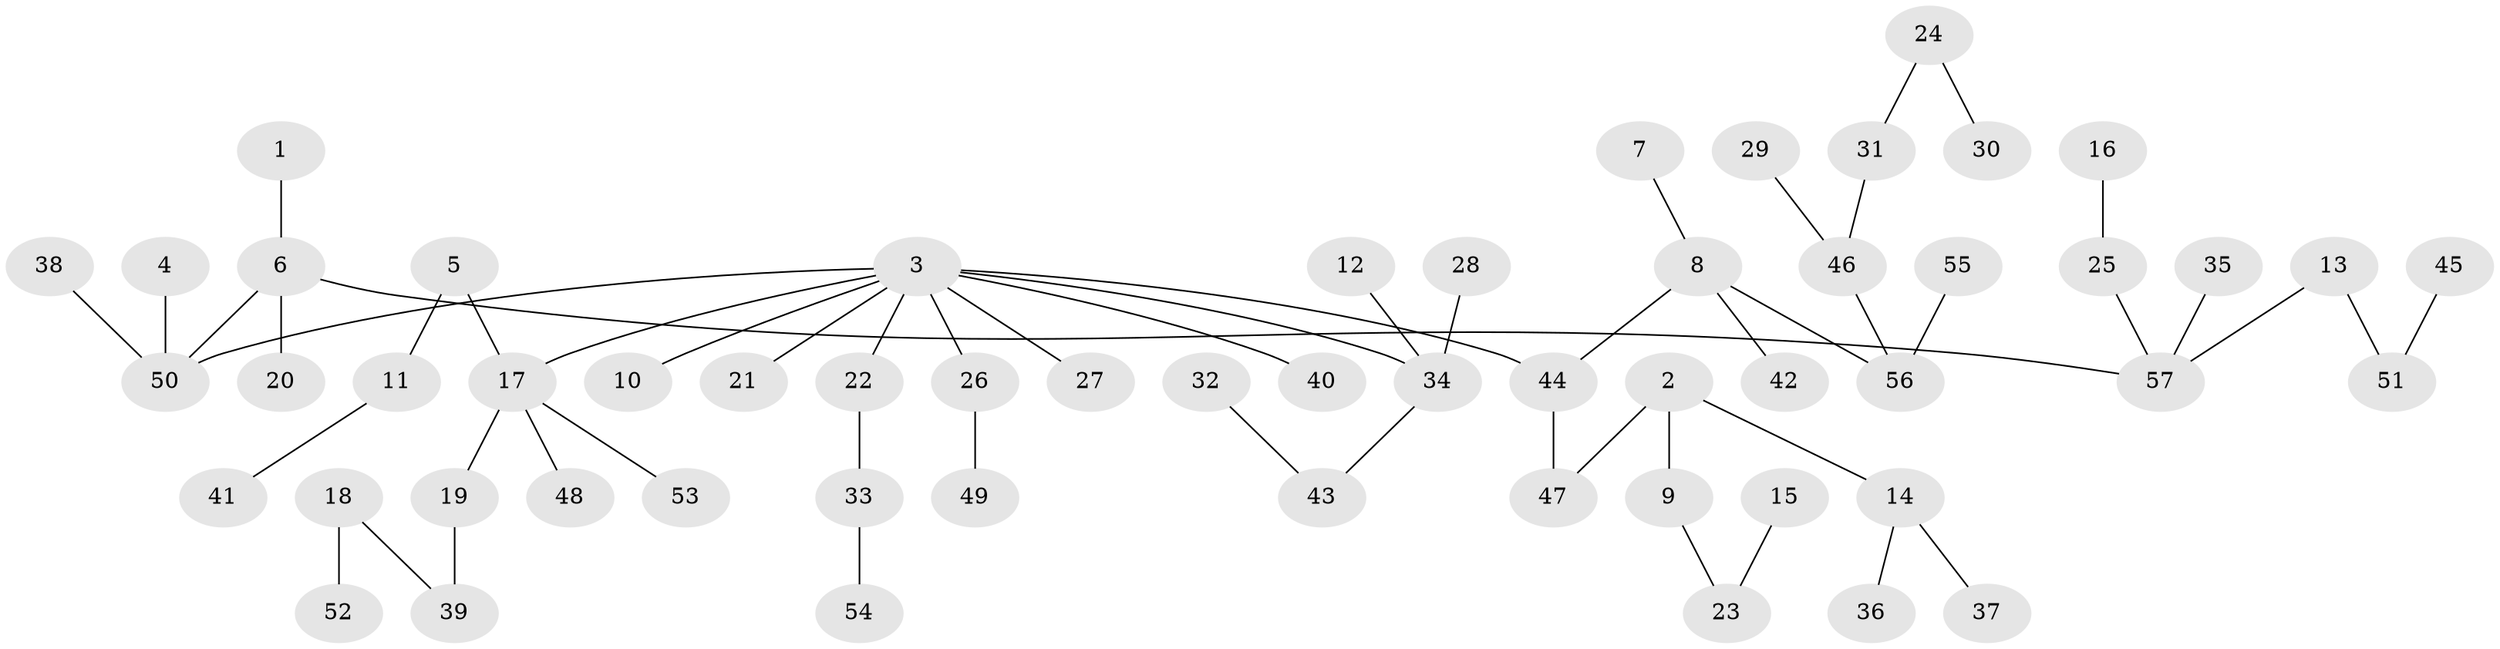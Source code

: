 // original degree distribution, {8: 0.008771929824561403, 5: 0.03508771929824561, 6: 0.02631578947368421, 4: 0.043859649122807015, 1: 0.4824561403508772, 2: 0.2894736842105263, 3: 0.11403508771929824}
// Generated by graph-tools (version 1.1) at 2025/37/03/04/25 23:37:30]
// undirected, 57 vertices, 56 edges
graph export_dot {
  node [color=gray90,style=filled];
  1;
  2;
  3;
  4;
  5;
  6;
  7;
  8;
  9;
  10;
  11;
  12;
  13;
  14;
  15;
  16;
  17;
  18;
  19;
  20;
  21;
  22;
  23;
  24;
  25;
  26;
  27;
  28;
  29;
  30;
  31;
  32;
  33;
  34;
  35;
  36;
  37;
  38;
  39;
  40;
  41;
  42;
  43;
  44;
  45;
  46;
  47;
  48;
  49;
  50;
  51;
  52;
  53;
  54;
  55;
  56;
  57;
  1 -- 6 [weight=1.0];
  2 -- 9 [weight=1.0];
  2 -- 14 [weight=1.0];
  2 -- 47 [weight=1.0];
  3 -- 10 [weight=1.0];
  3 -- 17 [weight=1.0];
  3 -- 21 [weight=1.0];
  3 -- 22 [weight=1.0];
  3 -- 26 [weight=1.0];
  3 -- 27 [weight=1.0];
  3 -- 34 [weight=1.0];
  3 -- 40 [weight=1.0];
  3 -- 44 [weight=1.0];
  3 -- 50 [weight=1.0];
  4 -- 50 [weight=1.0];
  5 -- 11 [weight=1.0];
  5 -- 17 [weight=1.0];
  6 -- 20 [weight=1.0];
  6 -- 50 [weight=1.0];
  6 -- 57 [weight=1.0];
  7 -- 8 [weight=1.0];
  8 -- 42 [weight=1.0];
  8 -- 44 [weight=1.0];
  8 -- 56 [weight=1.0];
  9 -- 23 [weight=1.0];
  11 -- 41 [weight=1.0];
  12 -- 34 [weight=1.0];
  13 -- 51 [weight=1.0];
  13 -- 57 [weight=1.0];
  14 -- 36 [weight=1.0];
  14 -- 37 [weight=1.0];
  15 -- 23 [weight=1.0];
  16 -- 25 [weight=1.0];
  17 -- 19 [weight=1.0];
  17 -- 48 [weight=1.0];
  17 -- 53 [weight=1.0];
  18 -- 39 [weight=1.0];
  18 -- 52 [weight=1.0];
  19 -- 39 [weight=1.0];
  22 -- 33 [weight=1.0];
  24 -- 30 [weight=1.0];
  24 -- 31 [weight=1.0];
  25 -- 57 [weight=1.0];
  26 -- 49 [weight=1.0];
  28 -- 34 [weight=1.0];
  29 -- 46 [weight=1.0];
  31 -- 46 [weight=1.0];
  32 -- 43 [weight=1.0];
  33 -- 54 [weight=1.0];
  34 -- 43 [weight=1.0];
  35 -- 57 [weight=1.0];
  38 -- 50 [weight=1.0];
  44 -- 47 [weight=1.0];
  45 -- 51 [weight=1.0];
  46 -- 56 [weight=1.0];
  55 -- 56 [weight=1.0];
}
